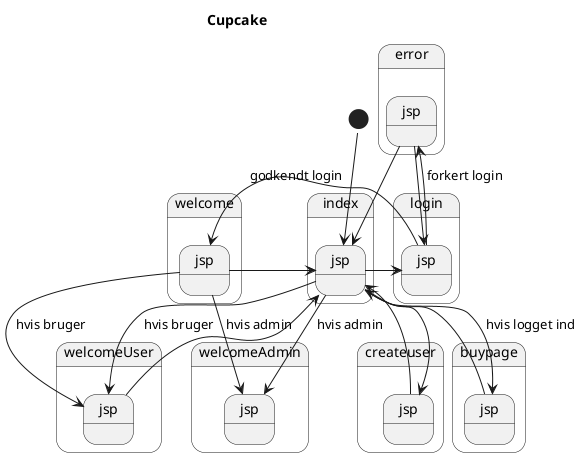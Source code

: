 @startuml
!pragma layout smetana

title Cupcake
state index.jsp
state error.jsp
state login.jsp
state buypage.jsp
state welcome.jsp
state welcomeAdmin.jsp
state welcomeUser.jsp

[*] --> index.jsp

index.jsp --> createuser.jsp
index.jsp --> login.jsp
createuser.jsp --> index.jsp
welcome.jsp --> index.jsp
index.jsp --> welcomeUser.jsp:hvis bruger
welcomeUser.jsp --> index.jsp
index.jsp --> welcomeAdmin.jsp:hvis admin
index.jsp --> buypage.jsp:hvis logget ind
buypage.jsp --> index.jsp
welcome.jsp --> welcomeUser.jsp:hvis bruger
welcome.jsp --> welcomeAdmin.jsp:hvis admin
login.jsp --> welcome.jsp: godkendt login
login.jsp --> error.jsp: forkert login
error.jsp --> login.jsp
error.jsp --> index.jsp
@enduml


